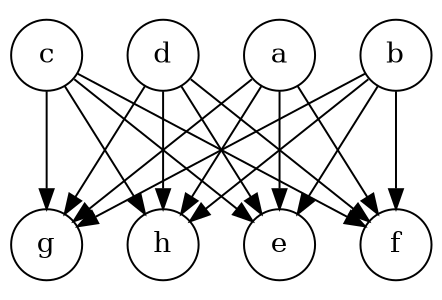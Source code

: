 digraph{
	// splines=curved;
	ratio=fill;
	size="3,2!"
	dpi=200
	a[regular=true];
	b[regular=true];
	c[regular=true];
	d[regular=true];
	e[regular=true];
	f[regular=true];
	g[regular=true];
	h[regular=true];
	// g[regular=true];
	a -> e;
	a -> f;
	a -> g;
	a -> h;

	b -> e;
	b -> f;
	b -> g;
	b -> h;

	c -> e;
	c -> f;
	c -> g;
	c -> h;

	d -> e;
	d -> f;
	d -> g;
	d -> h;
}
